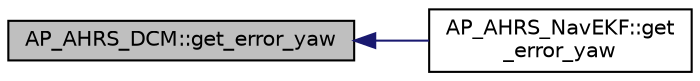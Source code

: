 digraph "AP_AHRS_DCM::get_error_yaw"
{
 // INTERACTIVE_SVG=YES
  edge [fontname="Helvetica",fontsize="10",labelfontname="Helvetica",labelfontsize="10"];
  node [fontname="Helvetica",fontsize="10",shape=record];
  rankdir="LR";
  Node1 [label="AP_AHRS_DCM::get_error_yaw",height=0.2,width=0.4,color="black", fillcolor="grey75", style="filled", fontcolor="black"];
  Node1 -> Node2 [dir="back",color="midnightblue",fontsize="10",style="solid",fontname="Helvetica"];
  Node2 [label="AP_AHRS_NavEKF::get\l_error_yaw",height=0.2,width=0.4,color="black", fillcolor="white", style="filled",URL="$classAP__AHRS__NavEKF.html#a9e93c8ec48c59534bb3e930d8ced51fd"];
}
